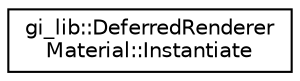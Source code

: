digraph "Graphical Class Hierarchy"
{
  edge [fontname="Helvetica",fontsize="10",labelfontname="Helvetica",labelfontsize="10"];
  node [fontname="Helvetica",fontsize="10",shape=record];
  rankdir="LR";
  Node1 [label="gi_lib::DeferredRenderer\lMaterial::Instantiate",height=0.2,width=0.4,color="black", fillcolor="white", style="filled",URL="$structgi__lib_1_1_deferred_renderer_material_1_1_instantiate.html",tooltip="Structure used to instantiate an existing material. "];
}
